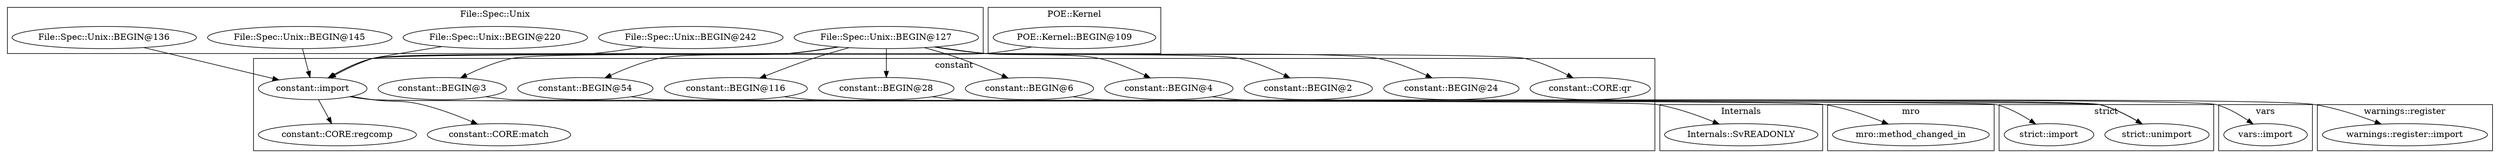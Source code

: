 digraph {
graph [overlap=false]
subgraph cluster_vars {
	label="vars";
	"vars::import";
}
subgraph cluster_Internals {
	label="Internals";
	"Internals::SvREADONLY";
}
subgraph cluster_strict {
	label="strict";
	"strict::unimport";
	"strict::import";
}
subgraph cluster_constant {
	label="constant";
	"constant::import";
	"constant::BEGIN@116";
	"constant::BEGIN@54";
	"constant::BEGIN@6";
	"constant::CORE:regcomp";
	"constant::BEGIN@24";
	"constant::BEGIN@4";
	"constant::BEGIN@28";
	"constant::CORE:qr";
	"constant::CORE:match";
	"constant::BEGIN@3";
	"constant::BEGIN@2";
}
subgraph cluster_File_Spec_Unix {
	label="File::Spec::Unix";
	"File::Spec::Unix::BEGIN@145";
	"File::Spec::Unix::BEGIN@127";
	"File::Spec::Unix::BEGIN@242";
	"File::Spec::Unix::BEGIN@220";
	"File::Spec::Unix::BEGIN@136";
}
subgraph cluster_mro {
	label="mro";
	"mro::method_changed_in";
}
subgraph cluster_warnings_register {
	label="warnings::register";
	"warnings::register::import";
}
subgraph cluster_POE_Kernel {
	label="POE::Kernel";
	"POE::Kernel::BEGIN@109";
}
"constant::import" -> "constant::CORE:regcomp";
"File::Spec::Unix::BEGIN@127" -> "constant::BEGIN@4";
"File::Spec::Unix::BEGIN@127" -> "constant::BEGIN@28";
"File::Spec::Unix::BEGIN@127" -> "constant::BEGIN@24";
"File::Spec::Unix::BEGIN@127" -> "constant::CORE:qr";
"File::Spec::Unix::BEGIN@127" -> "constant::BEGIN@6";
"File::Spec::Unix::BEGIN@220" -> "constant::import";
"File::Spec::Unix::BEGIN@242" -> "constant::import";
"File::Spec::Unix::BEGIN@127" -> "constant::import";
"File::Spec::Unix::BEGIN@145" -> "constant::import";
"POE::Kernel::BEGIN@109" -> "constant::import";
"File::Spec::Unix::BEGIN@136" -> "constant::import";
"constant::import" -> "mro::method_changed_in";
"constant::BEGIN@3" -> "strict::import";
"File::Spec::Unix::BEGIN@127" -> "constant::BEGIN@3";
"File::Spec::Unix::BEGIN@127" -> "constant::BEGIN@2";
"constant::BEGIN@6" -> "vars::import";
"constant::import" -> "Internals::SvREADONLY";
"constant::BEGIN@4" -> "warnings::register::import";
"File::Spec::Unix::BEGIN@127" -> "constant::BEGIN@116";
"constant::BEGIN@54" -> "strict::unimport";
"constant::BEGIN@116" -> "strict::unimport";
"constant::BEGIN@28" -> "strict::unimport";
"constant::import" -> "constant::CORE:match";
"File::Spec::Unix::BEGIN@127" -> "constant::BEGIN@54";
}
